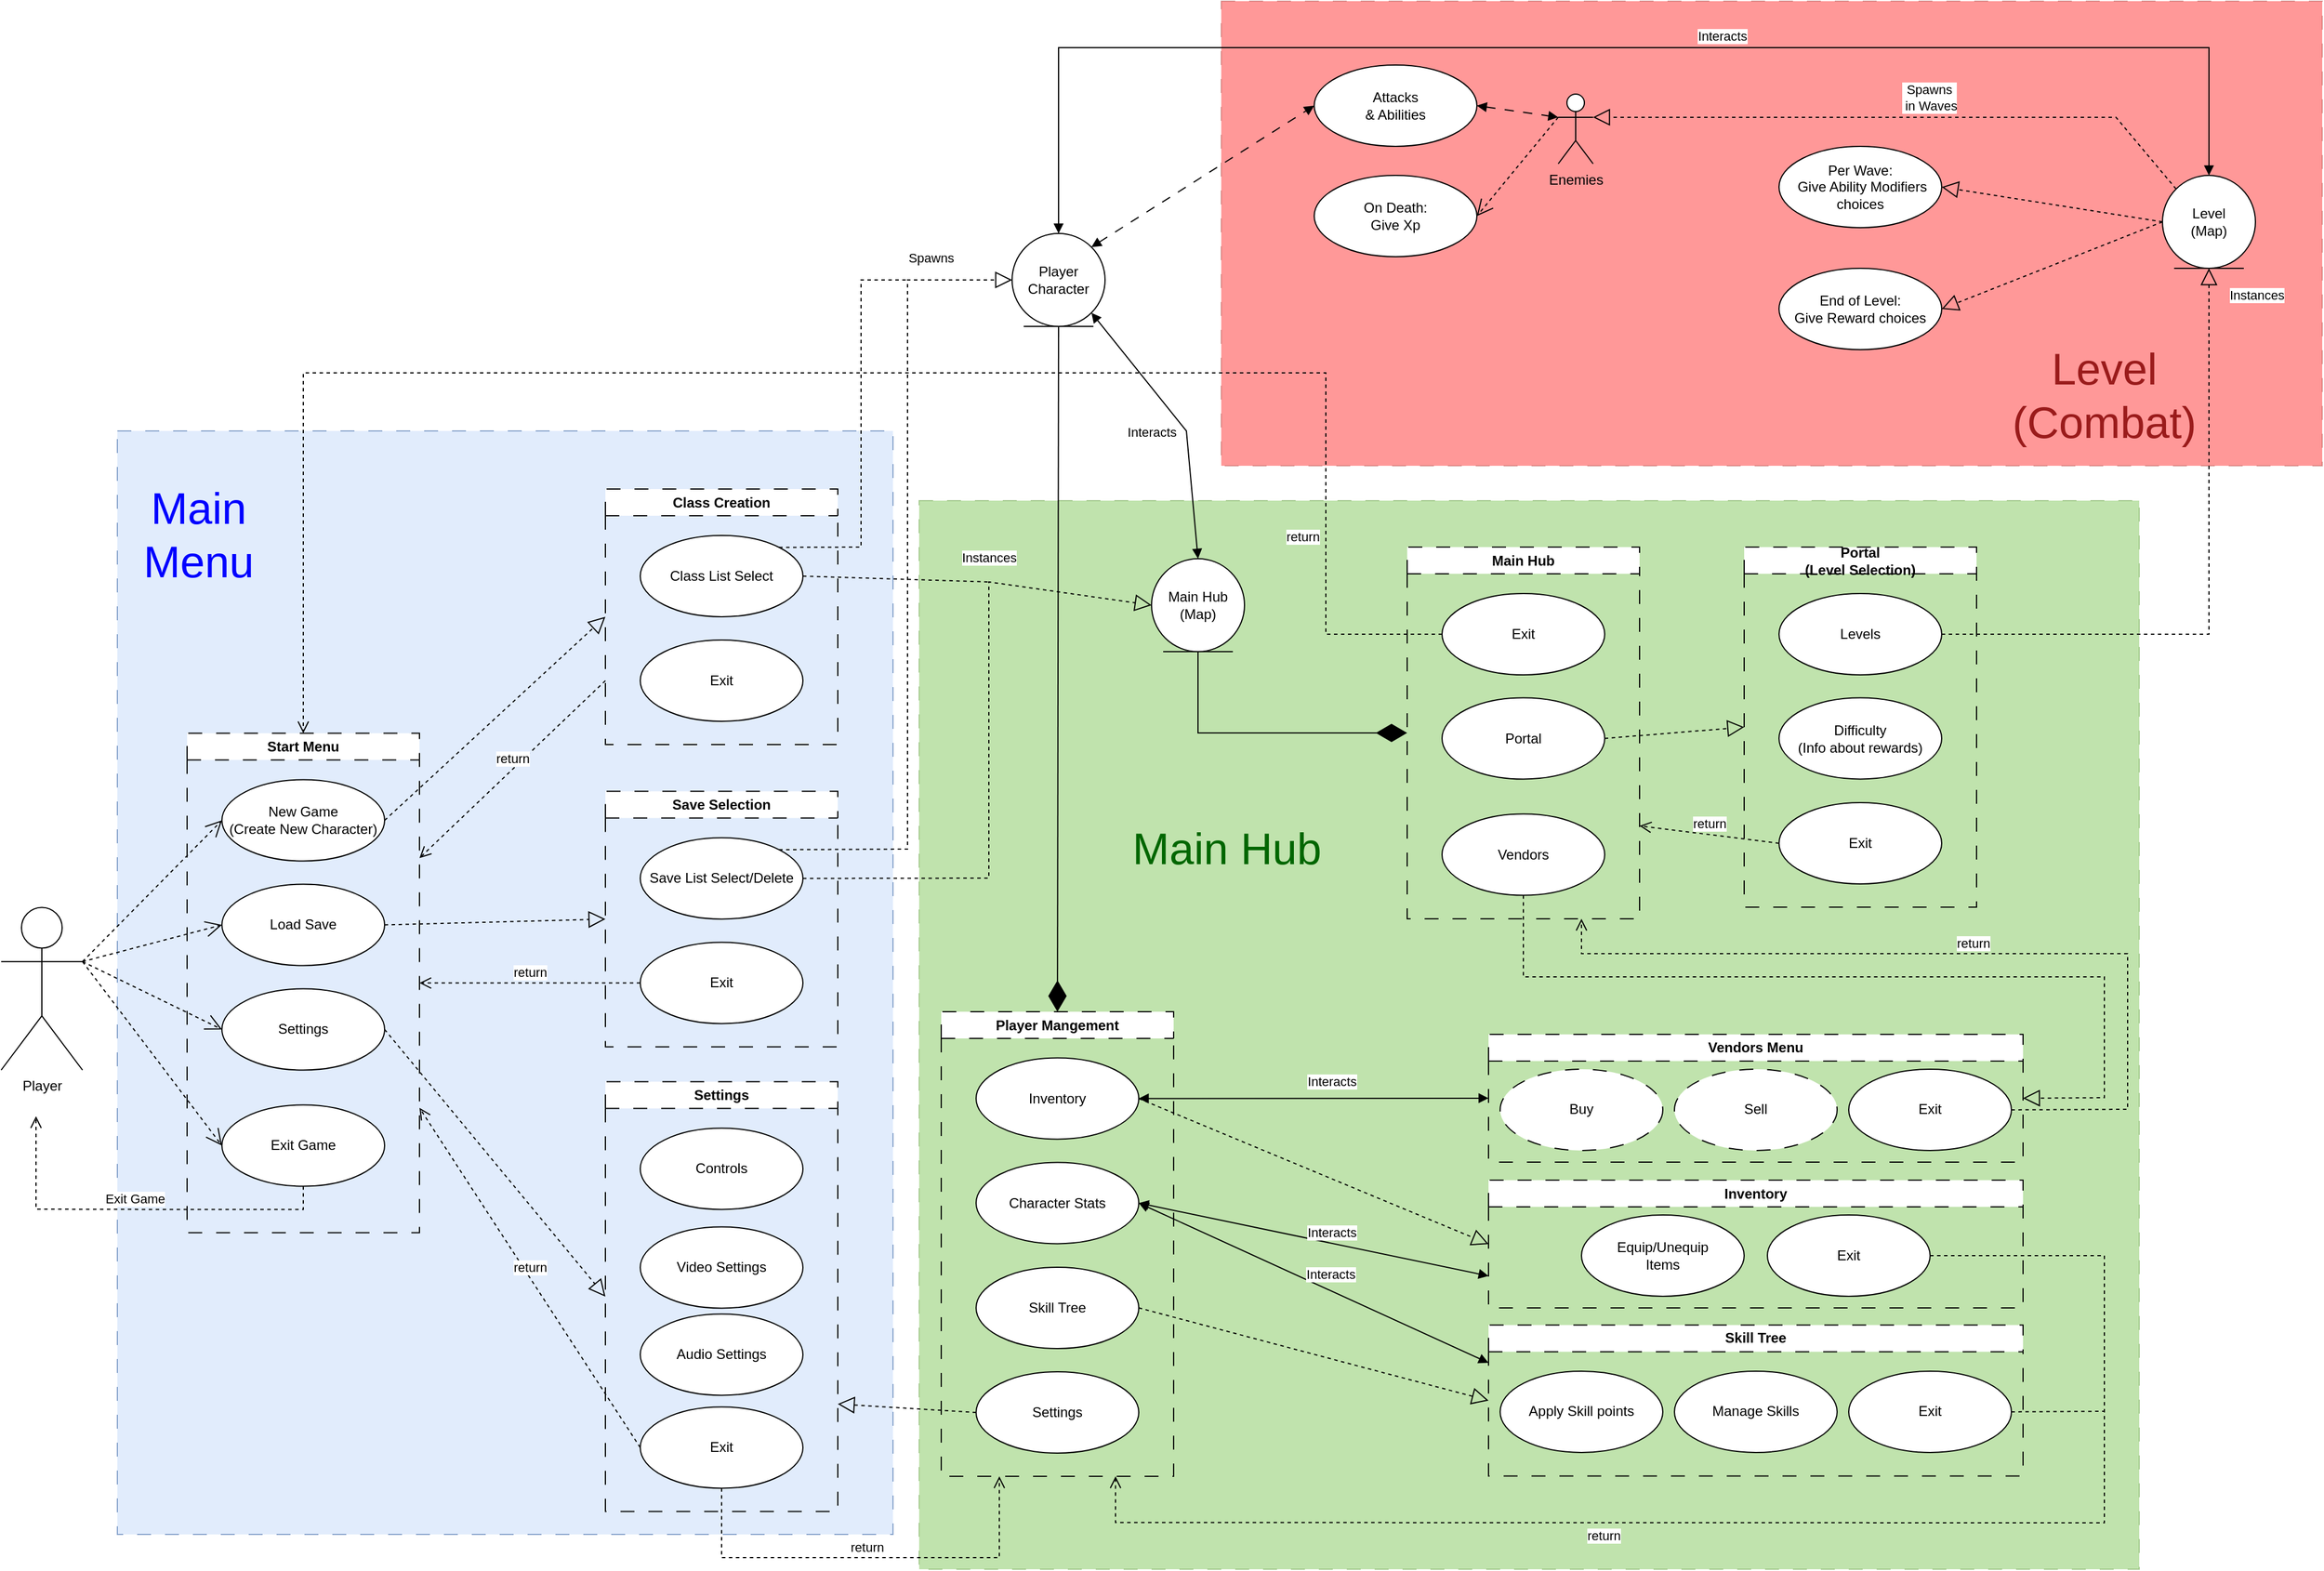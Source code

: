 <mxfile version="27.2.0">
  <diagram name="Page-1" id="0xy9BX1AXGK12UW21h1A">
    <mxGraphModel dx="2279" dy="1951" grid="1" gridSize="10" guides="1" tooltips="1" connect="1" arrows="1" fold="1" page="1" pageScale="1" pageWidth="850" pageHeight="1100" background="none" math="0" shadow="0">
      <root>
        <mxCell id="0" />
        <mxCell id="1" parent="0" />
        <mxCell id="WXajG86nlJNuukF4hP11-169" value="" style="rounded=0;whiteSpace=wrap;html=1;dashed=1;dashPattern=12 12;fillColor=#dae8fc;strokeColor=#6c8ebf;shadow=0;fillStyle=auto;glass=0;opacity=80;" vertex="1" parent="1">
          <mxGeometry x="80" y="-110" width="667.5" height="950" as="geometry" />
        </mxCell>
        <mxCell id="WXajG86nlJNuukF4hP11-168" value="" style="rounded=0;whiteSpace=wrap;html=1;dashed=1;dashPattern=12 12;fillColor=#FF3333;strokeColor=#b85450;shadow=0;fillStyle=auto;glass=0;opacity=50;" vertex="1" parent="1">
          <mxGeometry x="1030" y="-480" width="947.5" height="400" as="geometry" />
        </mxCell>
        <mxCell id="WXajG86nlJNuukF4hP11-167" value="" style="rounded=0;whiteSpace=wrap;html=1;dashed=1;dashPattern=12 12;fillColor=#97D077;strokeColor=#82b366;shadow=0;fillStyle=auto;glass=0;opacity=60;textOpacity=80;" vertex="1" parent="1">
          <mxGeometry x="770" y="-50" width="1050" height="920" as="geometry" />
        </mxCell>
        <mxCell id="WXajG86nlJNuukF4hP11-1" value="Player" style="shape=umlActor;verticalLabelPosition=bottom;verticalAlign=top;html=1;outlineConnect=0;" vertex="1" parent="1">
          <mxGeometry x="-20" y="300.26" width="70" height="140" as="geometry" />
        </mxCell>
        <mxCell id="WXajG86nlJNuukF4hP11-16" value="Start Menu" style="swimlane;whiteSpace=wrap;html=1;dashed=1;dashPattern=12 12;" vertex="1" parent="1">
          <mxGeometry x="140" y="150.26" width="200" height="430" as="geometry">
            <mxRectangle x="200" y="150" width="100" height="30" as="alternateBounds" />
          </mxGeometry>
        </mxCell>
        <mxCell id="WXajG86nlJNuukF4hP11-7" value="New Game&lt;br&gt;(Create New Character)" style="ellipse;whiteSpace=wrap;html=1;" vertex="1" parent="WXajG86nlJNuukF4hP11-16">
          <mxGeometry x="30" y="40" width="140" height="70" as="geometry" />
        </mxCell>
        <mxCell id="WXajG86nlJNuukF4hP11-8" value="Load Save" style="ellipse;whiteSpace=wrap;html=1;" vertex="1" parent="WXajG86nlJNuukF4hP11-16">
          <mxGeometry x="30" y="130" width="140" height="70" as="geometry" />
        </mxCell>
        <mxCell id="WXajG86nlJNuukF4hP11-9" value="Settings" style="ellipse;whiteSpace=wrap;html=1;" vertex="1" parent="WXajG86nlJNuukF4hP11-16">
          <mxGeometry x="30" y="220" width="140" height="70" as="geometry" />
        </mxCell>
        <mxCell id="WXajG86nlJNuukF4hP11-10" value="Exit Game" style="ellipse;whiteSpace=wrap;html=1;" vertex="1" parent="WXajG86nlJNuukF4hP11-16">
          <mxGeometry x="30" y="320" width="140" height="70" as="geometry" />
        </mxCell>
        <mxCell id="WXajG86nlJNuukF4hP11-18" value="Class Creation" style="swimlane;whiteSpace=wrap;html=1;dashed=1;dashPattern=12 12;" vertex="1" parent="1">
          <mxGeometry x="500" y="-60" width="200" height="220" as="geometry">
            <mxRectangle x="480" y="100" width="100" height="30" as="alternateBounds" />
          </mxGeometry>
        </mxCell>
        <mxCell id="WXajG86nlJNuukF4hP11-19" value="Class List Select" style="ellipse;whiteSpace=wrap;html=1;" vertex="1" parent="WXajG86nlJNuukF4hP11-18">
          <mxGeometry x="30" y="40" width="140" height="70" as="geometry" />
        </mxCell>
        <mxCell id="WXajG86nlJNuukF4hP11-20" value="Exit" style="ellipse;whiteSpace=wrap;html=1;" vertex="1" parent="WXajG86nlJNuukF4hP11-18">
          <mxGeometry x="30" y="130" width="140" height="70" as="geometry" />
        </mxCell>
        <mxCell id="WXajG86nlJNuukF4hP11-24" value="" style="endArrow=block;dashed=1;endFill=0;endSize=12;html=1;rounded=0;entryX=0;entryY=0.5;entryDx=0;entryDy=0;exitX=1;exitY=0.5;exitDx=0;exitDy=0;" edge="1" parent="1" source="WXajG86nlJNuukF4hP11-7" target="WXajG86nlJNuukF4hP11-18">
          <mxGeometry width="160" relative="1" as="geometry">
            <mxPoint x="360" y="340" as="sourcePoint" />
            <mxPoint x="520" y="340" as="targetPoint" />
          </mxGeometry>
        </mxCell>
        <mxCell id="WXajG86nlJNuukF4hP11-25" value="Save Selection" style="swimlane;whiteSpace=wrap;html=1;dashed=1;dashPattern=12 12;" vertex="1" parent="1">
          <mxGeometry x="500" y="200.26" width="200" height="220" as="geometry">
            <mxRectangle x="500" y="190" width="100" height="30" as="alternateBounds" />
          </mxGeometry>
        </mxCell>
        <mxCell id="WXajG86nlJNuukF4hP11-26" value="Save List Select/Delete" style="ellipse;whiteSpace=wrap;html=1;" vertex="1" parent="WXajG86nlJNuukF4hP11-25">
          <mxGeometry x="30" y="40" width="140" height="70" as="geometry" />
        </mxCell>
        <mxCell id="WXajG86nlJNuukF4hP11-27" value="Exit" style="ellipse;whiteSpace=wrap;html=1;" vertex="1" parent="WXajG86nlJNuukF4hP11-25">
          <mxGeometry x="30" y="130" width="140" height="70" as="geometry" />
        </mxCell>
        <mxCell id="WXajG86nlJNuukF4hP11-28" value="" style="endArrow=block;dashed=1;endFill=0;endSize=12;html=1;rounded=0;entryX=0;entryY=0.5;entryDx=0;entryDy=0;exitX=1;exitY=0.5;exitDx=0;exitDy=0;" edge="1" parent="1" target="WXajG86nlJNuukF4hP11-25" source="WXajG86nlJNuukF4hP11-8">
          <mxGeometry width="160" relative="1" as="geometry">
            <mxPoint x="560" y="575" as="sourcePoint" />
            <mxPoint x="710" y="690" as="targetPoint" />
          </mxGeometry>
        </mxCell>
        <mxCell id="WXajG86nlJNuukF4hP11-30" value="Settings" style="swimlane;whiteSpace=wrap;html=1;dashed=1;dashPattern=12 12;" vertex="1" parent="1">
          <mxGeometry x="500" y="450.26" width="200" height="370" as="geometry">
            <mxRectangle x="500" y="440" width="100" height="30" as="alternateBounds" />
          </mxGeometry>
        </mxCell>
        <mxCell id="WXajG86nlJNuukF4hP11-31" value="Controls" style="ellipse;whiteSpace=wrap;html=1;" vertex="1" parent="WXajG86nlJNuukF4hP11-30">
          <mxGeometry x="30" y="40" width="140" height="70" as="geometry" />
        </mxCell>
        <mxCell id="WXajG86nlJNuukF4hP11-32" value="Exit" style="ellipse;whiteSpace=wrap;html=1;" vertex="1" parent="WXajG86nlJNuukF4hP11-30">
          <mxGeometry x="30" y="280" width="140" height="70" as="geometry" />
        </mxCell>
        <mxCell id="WXajG86nlJNuukF4hP11-34" value="Video Settings" style="ellipse;whiteSpace=wrap;html=1;" vertex="1" parent="WXajG86nlJNuukF4hP11-30">
          <mxGeometry x="30" y="125" width="140" height="70" as="geometry" />
        </mxCell>
        <mxCell id="WXajG86nlJNuukF4hP11-35" value="Audio Settings" style="ellipse;whiteSpace=wrap;html=1;" vertex="1" parent="WXajG86nlJNuukF4hP11-30">
          <mxGeometry x="30" y="200" width="140" height="70" as="geometry" />
        </mxCell>
        <mxCell id="WXajG86nlJNuukF4hP11-33" value="" style="endArrow=block;dashed=1;endFill=0;endSize=12;html=1;rounded=0;entryX=0;entryY=0.5;entryDx=0;entryDy=0;exitX=1;exitY=0.5;exitDx=0;exitDy=0;" edge="1" parent="1" target="WXajG86nlJNuukF4hP11-30" source="WXajG86nlJNuukF4hP11-9">
          <mxGeometry width="160" relative="1" as="geometry">
            <mxPoint x="390" y="565" as="sourcePoint" />
            <mxPoint x="730" y="940" as="targetPoint" />
          </mxGeometry>
        </mxCell>
        <mxCell id="WXajG86nlJNuukF4hP11-36" value="return" style="html=1;verticalAlign=bottom;endArrow=open;dashed=1;endSize=8;curved=0;rounded=0;exitX=0;exitY=0.5;exitDx=0;exitDy=0;entryX=1;entryY=0.5;entryDx=0;entryDy=0;" edge="1" parent="1" source="WXajG86nlJNuukF4hP11-27" target="WXajG86nlJNuukF4hP11-16">
          <mxGeometry relative="1" as="geometry">
            <mxPoint x="480" y="420" as="sourcePoint" />
            <mxPoint x="400" y="420" as="targetPoint" />
          </mxGeometry>
        </mxCell>
        <mxCell id="WXajG86nlJNuukF4hP11-37" value="return" style="html=1;verticalAlign=bottom;endArrow=open;dashed=1;endSize=8;curved=0;rounded=0;exitX=0;exitY=0.5;exitDx=0;exitDy=0;entryX=1;entryY=0.75;entryDx=0;entryDy=0;" edge="1" parent="1" source="WXajG86nlJNuukF4hP11-32" target="WXajG86nlJNuukF4hP11-16">
          <mxGeometry relative="1" as="geometry">
            <mxPoint x="540" y="720" as="sourcePoint" />
            <mxPoint x="410" y="730" as="targetPoint" />
          </mxGeometry>
        </mxCell>
        <mxCell id="WXajG86nlJNuukF4hP11-38" value="Main Hub" style="swimlane;whiteSpace=wrap;html=1;dashed=1;dashPattern=12 12;startSize=23;" vertex="1" parent="1">
          <mxGeometry x="1190" y="-10" width="200" height="320" as="geometry">
            <mxRectangle x="480" y="100" width="100" height="30" as="alternateBounds" />
          </mxGeometry>
        </mxCell>
        <mxCell id="WXajG86nlJNuukF4hP11-39" value="Vendors" style="ellipse;whiteSpace=wrap;html=1;" vertex="1" parent="WXajG86nlJNuukF4hP11-38">
          <mxGeometry x="30" y="229.74" width="140" height="70" as="geometry" />
        </mxCell>
        <mxCell id="WXajG86nlJNuukF4hP11-69" value="Exit" style="ellipse;whiteSpace=wrap;html=1;" vertex="1" parent="WXajG86nlJNuukF4hP11-38">
          <mxGeometry x="30" y="40" width="140" height="70" as="geometry" />
        </mxCell>
        <mxCell id="WXajG86nlJNuukF4hP11-40" value="Portal" style="ellipse;whiteSpace=wrap;html=1;" vertex="1" parent="WXajG86nlJNuukF4hP11-38">
          <mxGeometry x="30" y="129.74" width="140" height="70" as="geometry" />
        </mxCell>
        <mxCell id="WXajG86nlJNuukF4hP11-41" value="return" style="html=1;verticalAlign=bottom;endArrow=open;dashed=1;endSize=8;curved=0;rounded=0;exitX=0;exitY=0.75;exitDx=0;exitDy=0;entryX=1;entryY=0.25;entryDx=0;entryDy=0;" edge="1" parent="1" source="WXajG86nlJNuukF4hP11-18" target="WXajG86nlJNuukF4hP11-16">
          <mxGeometry relative="1" as="geometry">
            <mxPoint x="590" y="230" as="sourcePoint" />
            <mxPoint x="460" y="240" as="targetPoint" />
          </mxGeometry>
        </mxCell>
        <mxCell id="WXajG86nlJNuukF4hP11-42" value="Player Character" style="ellipse;shape=umlEntity;whiteSpace=wrap;html=1;" vertex="1" parent="1">
          <mxGeometry x="850" y="-280" width="80" height="80" as="geometry" />
        </mxCell>
        <mxCell id="WXajG86nlJNuukF4hP11-43" value="Main Hub&lt;br&gt;(Map)" style="ellipse;shape=umlEntity;whiteSpace=wrap;html=1;" vertex="1" parent="1">
          <mxGeometry x="970" width="80" height="80" as="geometry" />
        </mxCell>
        <mxCell id="WXajG86nlJNuukF4hP11-44" value="" style="endArrow=open;endSize=12;dashed=1;html=1;rounded=0;entryX=0;entryY=0.5;entryDx=0;entryDy=0;exitX=1;exitY=0.333;exitDx=0;exitDy=0;exitPerimeter=0;" edge="1" parent="1" source="WXajG86nlJNuukF4hP11-1" target="WXajG86nlJNuukF4hP11-7">
          <mxGeometry x="0.466" y="67" width="160" relative="1" as="geometry">
            <mxPoint y="230.26" as="sourcePoint" />
            <mxPoint x="160" y="230.26" as="targetPoint" />
            <mxPoint as="offset" />
          </mxGeometry>
        </mxCell>
        <mxCell id="WXajG86nlJNuukF4hP11-45" value="" style="endArrow=open;endSize=12;dashed=1;html=1;rounded=0;entryX=0;entryY=0.5;entryDx=0;entryDy=0;exitX=1;exitY=0.333;exitDx=0;exitDy=0;exitPerimeter=0;" edge="1" parent="1" source="WXajG86nlJNuukF4hP11-1" target="WXajG86nlJNuukF4hP11-8">
          <mxGeometry width="160" relative="1" as="geometry">
            <mxPoint x="90" y="492.26" as="sourcePoint" />
            <mxPoint x="210" y="370.26" as="targetPoint" />
          </mxGeometry>
        </mxCell>
        <mxCell id="WXajG86nlJNuukF4hP11-46" value="" style="endArrow=open;endSize=12;dashed=1;html=1;rounded=0;entryX=0;entryY=0.5;entryDx=0;entryDy=0;exitX=1;exitY=0.333;exitDx=0;exitDy=0;exitPerimeter=0;" edge="1" parent="1" source="WXajG86nlJNuukF4hP11-1" target="WXajG86nlJNuukF4hP11-9">
          <mxGeometry width="160" relative="1" as="geometry">
            <mxPoint x="60" y="380.26" as="sourcePoint" />
            <mxPoint x="260" y="390.26" as="targetPoint" />
          </mxGeometry>
        </mxCell>
        <mxCell id="WXajG86nlJNuukF4hP11-47" value="" style="endArrow=open;endSize=12;dashed=1;html=1;rounded=0;entryX=0;entryY=0.5;entryDx=0;entryDy=0;exitX=1;exitY=0.333;exitDx=0;exitDy=0;exitPerimeter=0;" edge="1" parent="1" source="WXajG86nlJNuukF4hP11-1" target="WXajG86nlJNuukF4hP11-10">
          <mxGeometry width="160" relative="1" as="geometry">
            <mxPoint x="100" y="492.26" as="sourcePoint" />
            <mxPoint x="220" y="460.26" as="targetPoint" />
          </mxGeometry>
        </mxCell>
        <mxCell id="WXajG86nlJNuukF4hP11-48" value="Exit Game" style="html=1;verticalAlign=bottom;endArrow=open;dashed=1;endSize=8;curved=0;rounded=0;exitX=0.5;exitY=1;exitDx=0;exitDy=0;" edge="1" parent="1" source="WXajG86nlJNuukF4hP11-10">
          <mxGeometry relative="1" as="geometry">
            <mxPoint x="240" y="540.26" as="sourcePoint" />
            <mxPoint x="10" y="480" as="targetPoint" />
            <Array as="points">
              <mxPoint x="240" y="560.26" />
              <mxPoint x="130" y="560.26" />
              <mxPoint x="10" y="560" />
            </Array>
          </mxGeometry>
        </mxCell>
        <mxCell id="WXajG86nlJNuukF4hP11-56" value="" style="endArrow=block;dashed=1;endFill=0;endSize=12;html=1;rounded=0;entryX=0;entryY=0.5;entryDx=0;entryDy=0;exitX=1;exitY=0.5;exitDx=0;exitDy=0;" edge="1" parent="1" source="WXajG86nlJNuukF4hP11-26" target="WXajG86nlJNuukF4hP11-43">
          <mxGeometry width="160" relative="1" as="geometry">
            <mxPoint x="800" y="255" as="sourcePoint" />
            <mxPoint x="1112" y="192" as="targetPoint" />
            <Array as="points">
              <mxPoint x="830" y="275" />
              <mxPoint x="830" y="20" />
            </Array>
          </mxGeometry>
        </mxCell>
        <mxCell id="WXajG86nlJNuukF4hP11-62" value="Instances" style="edgeLabel;html=1;align=center;verticalAlign=middle;resizable=0;points=[];" vertex="1" connectable="0" parent="WXajG86nlJNuukF4hP11-56">
          <mxGeometry x="0.474" relative="1" as="geometry">
            <mxPoint y="-26" as="offset" />
          </mxGeometry>
        </mxCell>
        <mxCell id="WXajG86nlJNuukF4hP11-59" value="" style="endArrow=block;dashed=1;endFill=0;endSize=12;html=1;rounded=0;entryX=0;entryY=0.5;entryDx=0;entryDy=0;exitX=1;exitY=0;exitDx=0;exitDy=0;" edge="1" parent="1" source="WXajG86nlJNuukF4hP11-26" target="WXajG86nlJNuukF4hP11-42">
          <mxGeometry width="160" relative="1" as="geometry">
            <mxPoint x="780" y="375" as="sourcePoint" />
            <mxPoint x="910" y="220" as="targetPoint" />
            <Array as="points">
              <mxPoint x="760" y="250" />
              <mxPoint x="760" y="-240" />
            </Array>
          </mxGeometry>
        </mxCell>
        <mxCell id="WXajG86nlJNuukF4hP11-61" value="Spawns" style="edgeLabel;html=1;align=center;verticalAlign=middle;resizable=0;points=[];" vertex="1" connectable="0" parent="WXajG86nlJNuukF4hP11-59">
          <mxGeometry x="-0.067" relative="1" as="geometry">
            <mxPoint x="20" y="-298" as="offset" />
          </mxGeometry>
        </mxCell>
        <mxCell id="WXajG86nlJNuukF4hP11-64" value="" style="endArrow=block;startArrow=block;endFill=1;startFill=1;html=1;rounded=0;entryX=0.5;entryY=0;entryDx=0;entryDy=0;exitX=1;exitY=1;exitDx=0;exitDy=0;" edge="1" parent="1" source="WXajG86nlJNuukF4hP11-42" target="WXajG86nlJNuukF4hP11-43">
          <mxGeometry width="160" relative="1" as="geometry">
            <mxPoint x="950" y="310.26" as="sourcePoint" />
            <mxPoint x="1110" y="310.26" as="targetPoint" />
            <Array as="points">
              <mxPoint x="1000" y="-110" />
            </Array>
          </mxGeometry>
        </mxCell>
        <mxCell id="WXajG86nlJNuukF4hP11-162" value="&lt;div&gt;Interacts&lt;/div&gt;" style="edgeLabel;html=1;align=center;verticalAlign=middle;resizable=0;points=[];" vertex="1" connectable="0" parent="WXajG86nlJNuukF4hP11-64">
          <mxGeometry x="-0.238" y="-1" relative="1" as="geometry">
            <mxPoint x="-5" y="30" as="offset" />
          </mxGeometry>
        </mxCell>
        <mxCell id="WXajG86nlJNuukF4hP11-71" value="" style="endArrow=diamondThin;endFill=1;endSize=24;html=1;rounded=0;exitX=0.5;exitY=1;exitDx=0;exitDy=0;entryX=0.5;entryY=0;entryDx=0;entryDy=0;" edge="1" parent="1" source="WXajG86nlJNuukF4hP11-42" target="WXajG86nlJNuukF4hP11-72">
          <mxGeometry width="160" relative="1" as="geometry">
            <mxPoint x="809.02" y="620.26" as="sourcePoint" />
            <mxPoint x="859.02" y="800.26" as="targetPoint" />
          </mxGeometry>
        </mxCell>
        <mxCell id="WXajG86nlJNuukF4hP11-72" value="Player Mangement" style="swimlane;whiteSpace=wrap;html=1;dashed=1;dashPattern=12 12;startSize=23;" vertex="1" parent="1">
          <mxGeometry x="789.02" y="390" width="200" height="400" as="geometry">
            <mxRectangle x="730" y="420" width="100" height="30" as="alternateBounds" />
          </mxGeometry>
        </mxCell>
        <mxCell id="WXajG86nlJNuukF4hP11-74" value="Skill Tree" style="ellipse;whiteSpace=wrap;html=1;" vertex="1" parent="WXajG86nlJNuukF4hP11-72">
          <mxGeometry x="30" y="220" width="140" height="70" as="geometry" />
        </mxCell>
        <mxCell id="WXajG86nlJNuukF4hP11-75" value="Character Stats" style="ellipse;whiteSpace=wrap;html=1;" vertex="1" parent="WXajG86nlJNuukF4hP11-72">
          <mxGeometry x="30" y="129.74" width="140" height="70" as="geometry" />
        </mxCell>
        <mxCell id="WXajG86nlJNuukF4hP11-76" value="Settings" style="ellipse;whiteSpace=wrap;html=1;" vertex="1" parent="WXajG86nlJNuukF4hP11-72">
          <mxGeometry x="30" y="310" width="140" height="70" as="geometry" />
        </mxCell>
        <mxCell id="WXajG86nlJNuukF4hP11-73" value="Inventory" style="ellipse;whiteSpace=wrap;html=1;" vertex="1" parent="WXajG86nlJNuukF4hP11-72">
          <mxGeometry x="30" y="39.74" width="140" height="70" as="geometry" />
        </mxCell>
        <mxCell id="WXajG86nlJNuukF4hP11-81" value="" style="endArrow=block;dashed=1;endFill=0;endSize=12;html=1;rounded=0;entryX=1;entryY=0.75;entryDx=0;entryDy=0;exitX=0;exitY=0.5;exitDx=0;exitDy=0;" edge="1" parent="1" source="WXajG86nlJNuukF4hP11-76" target="WXajG86nlJNuukF4hP11-30">
          <mxGeometry width="160" relative="1" as="geometry">
            <mxPoint x="820" y="720" as="sourcePoint" />
            <mxPoint x="1090" y="950" as="targetPoint" />
          </mxGeometry>
        </mxCell>
        <mxCell id="WXajG86nlJNuukF4hP11-82" value="Vendors Menu" style="swimlane;whiteSpace=wrap;html=1;dashed=1;dashPattern=12 12;startSize=23;" vertex="1" parent="1">
          <mxGeometry x="1260" y="409.48" width="460" height="110" as="geometry">
            <mxRectangle x="480" y="100" width="100" height="30" as="alternateBounds" />
          </mxGeometry>
        </mxCell>
        <mxCell id="WXajG86nlJNuukF4hP11-84" value="Buy" style="ellipse;whiteSpace=wrap;html=1;dashed=1;dashPattern=12 12;" vertex="1" parent="WXajG86nlJNuukF4hP11-82">
          <mxGeometry x="10" y="30" width="140" height="70" as="geometry" />
        </mxCell>
        <mxCell id="WXajG86nlJNuukF4hP11-85" value="Sell" style="ellipse;whiteSpace=wrap;html=1;dashed=1;dashPattern=12 12;" vertex="1" parent="WXajG86nlJNuukF4hP11-82">
          <mxGeometry x="160" y="30.0" width="140" height="70" as="geometry" />
        </mxCell>
        <mxCell id="WXajG86nlJNuukF4hP11-102" value="Exit" style="ellipse;whiteSpace=wrap;html=1;" vertex="1" parent="WXajG86nlJNuukF4hP11-82">
          <mxGeometry x="310" y="30" width="140" height="70" as="geometry" />
        </mxCell>
        <mxCell id="WXajG86nlJNuukF4hP11-91" value="" style="endArrow=block;startArrow=block;endFill=1;startFill=1;html=1;rounded=0;exitX=1;exitY=0.5;exitDx=0;exitDy=0;entryX=0;entryY=0.5;entryDx=0;entryDy=0;" edge="1" parent="1" source="WXajG86nlJNuukF4hP11-73" target="WXajG86nlJNuukF4hP11-82">
          <mxGeometry width="160" relative="1" as="geometry">
            <mxPoint x="1040" y="419.74" as="sourcePoint" />
            <mxPoint x="1200" y="419.74" as="targetPoint" />
          </mxGeometry>
        </mxCell>
        <mxCell id="WXajG86nlJNuukF4hP11-92" value="Interacts" style="edgeLabel;html=1;align=center;verticalAlign=middle;resizable=0;points=[];" vertex="1" connectable="0" parent="WXajG86nlJNuukF4hP11-91">
          <mxGeometry x="0.1" y="-1" relative="1" as="geometry">
            <mxPoint y="-16" as="offset" />
          </mxGeometry>
        </mxCell>
        <mxCell id="WXajG86nlJNuukF4hP11-96" value="Skill Tree" style="swimlane;whiteSpace=wrap;html=1;dashed=1;dashPattern=12 12;startSize=23;" vertex="1" parent="1">
          <mxGeometry x="1260" y="659.74" width="460" height="130" as="geometry">
            <mxRectangle x="730" y="420" width="100" height="30" as="alternateBounds" />
          </mxGeometry>
        </mxCell>
        <mxCell id="WXajG86nlJNuukF4hP11-98" value="Manage Skills" style="ellipse;whiteSpace=wrap;html=1;" vertex="1" parent="WXajG86nlJNuukF4hP11-96">
          <mxGeometry x="160" y="39.74" width="140" height="70" as="geometry" />
        </mxCell>
        <mxCell id="WXajG86nlJNuukF4hP11-99" value="Exit" style="ellipse;whiteSpace=wrap;html=1;" vertex="1" parent="WXajG86nlJNuukF4hP11-96">
          <mxGeometry x="310" y="39.74" width="140" height="70" as="geometry" />
        </mxCell>
        <mxCell id="WXajG86nlJNuukF4hP11-100" value="Apply Skill points" style="ellipse;whiteSpace=wrap;html=1;" vertex="1" parent="WXajG86nlJNuukF4hP11-96">
          <mxGeometry x="10" y="39.74" width="140" height="70" as="geometry" />
        </mxCell>
        <mxCell id="WXajG86nlJNuukF4hP11-103" value="Inventory" style="swimlane;whiteSpace=wrap;html=1;dashed=1;dashPattern=12 12;startSize=23;" vertex="1" parent="1">
          <mxGeometry x="1260" y="535" width="460" height="110" as="geometry">
            <mxRectangle x="480" y="100" width="100" height="30" as="alternateBounds" />
          </mxGeometry>
        </mxCell>
        <mxCell id="WXajG86nlJNuukF4hP11-106" value="Exit" style="ellipse;whiteSpace=wrap;html=1;" vertex="1" parent="WXajG86nlJNuukF4hP11-103">
          <mxGeometry x="240" y="30" width="140" height="70" as="geometry" />
        </mxCell>
        <mxCell id="WXajG86nlJNuukF4hP11-117" value="Equip/Unequip&lt;br&gt;Items" style="ellipse;whiteSpace=wrap;html=1;" vertex="1" parent="WXajG86nlJNuukF4hP11-103">
          <mxGeometry x="80" y="30" width="140" height="70" as="geometry" />
        </mxCell>
        <mxCell id="WXajG86nlJNuukF4hP11-107" value="" style="endArrow=block;dashed=1;endFill=0;endSize=12;html=1;rounded=0;entryX=0;entryY=0.5;entryDx=0;entryDy=0;exitX=1;exitY=0.5;exitDx=0;exitDy=0;" edge="1" parent="1" source="WXajG86nlJNuukF4hP11-74" target="WXajG86nlJNuukF4hP11-96">
          <mxGeometry width="160" relative="1" as="geometry">
            <mxPoint x="1040" y="699.74" as="sourcePoint" />
            <mxPoint x="1230" y="929.74" as="targetPoint" />
          </mxGeometry>
        </mxCell>
        <mxCell id="WXajG86nlJNuukF4hP11-110" value="" style="endArrow=none;dashed=1;html=1;rounded=0;exitX=1;exitY=0.5;exitDx=0;exitDy=0;" edge="1" parent="1" source="WXajG86nlJNuukF4hP11-99">
          <mxGeometry width="50" height="50" relative="1" as="geometry">
            <mxPoint x="1850" y="709.74" as="sourcePoint" />
            <mxPoint x="1790" y="734" as="targetPoint" />
          </mxGeometry>
        </mxCell>
        <mxCell id="WXajG86nlJNuukF4hP11-111" value="" style="endArrow=block;startArrow=block;endFill=1;startFill=1;html=1;rounded=0;exitX=1;exitY=0.5;exitDx=0;exitDy=0;entryX=0;entryY=0.25;entryDx=0;entryDy=0;" edge="1" parent="1" source="WXajG86nlJNuukF4hP11-75" target="WXajG86nlJNuukF4hP11-96">
          <mxGeometry width="160" relative="1" as="geometry">
            <mxPoint x="1080" y="629.74" as="sourcePoint" />
            <mxPoint x="1191" y="629.74" as="targetPoint" />
          </mxGeometry>
        </mxCell>
        <mxCell id="WXajG86nlJNuukF4hP11-112" value="Interacts" style="edgeLabel;html=1;align=center;verticalAlign=middle;resizable=0;points=[];" vertex="1" connectable="0" parent="WXajG86nlJNuukF4hP11-111">
          <mxGeometry x="0.1" y="-1" relative="1" as="geometry">
            <mxPoint y="-16" as="offset" />
          </mxGeometry>
        </mxCell>
        <mxCell id="WXajG86nlJNuukF4hP11-118" value="" style="endArrow=block;dashed=1;endFill=0;endSize=12;html=1;rounded=0;entryX=0;entryY=0.5;entryDx=0;entryDy=0;exitX=1;exitY=0.5;exitDx=0;exitDy=0;" edge="1" parent="1" source="WXajG86nlJNuukF4hP11-73" target="WXajG86nlJNuukF4hP11-103">
          <mxGeometry width="160" relative="1" as="geometry">
            <mxPoint x="1040" y="529.74" as="sourcePoint" />
            <mxPoint x="1151" y="609.74" as="targetPoint" />
          </mxGeometry>
        </mxCell>
        <mxCell id="WXajG86nlJNuukF4hP11-119" value="" style="endArrow=block;startArrow=block;endFill=1;startFill=1;html=1;rounded=0;exitX=1;exitY=0.5;exitDx=0;exitDy=0;entryX=0;entryY=0.75;entryDx=0;entryDy=0;" edge="1" parent="1" source="WXajG86nlJNuukF4hP11-75" target="WXajG86nlJNuukF4hP11-103">
          <mxGeometry width="160" relative="1" as="geometry">
            <mxPoint x="1210" y="569.74" as="sourcePoint" />
            <mxPoint x="1321" y="707.74" as="targetPoint" />
          </mxGeometry>
        </mxCell>
        <mxCell id="WXajG86nlJNuukF4hP11-120" value="Interacts" style="edgeLabel;html=1;align=center;verticalAlign=middle;resizable=0;points=[];" vertex="1" connectable="0" parent="WXajG86nlJNuukF4hP11-119">
          <mxGeometry x="0.1" y="-1" relative="1" as="geometry">
            <mxPoint y="-10" as="offset" />
          </mxGeometry>
        </mxCell>
        <mxCell id="WXajG86nlJNuukF4hP11-121" value="Portal&lt;br&gt;(Level Selection)" style="swimlane;whiteSpace=wrap;html=1;dashed=1;dashPattern=12 12;startSize=23;" vertex="1" parent="1">
          <mxGeometry x="1480" y="-10.0" width="200" height="310" as="geometry">
            <mxRectangle x="480" y="100" width="100" height="30" as="alternateBounds" />
          </mxGeometry>
        </mxCell>
        <mxCell id="WXajG86nlJNuukF4hP11-122" value="Exit" style="ellipse;whiteSpace=wrap;html=1;" vertex="1" parent="WXajG86nlJNuukF4hP11-121">
          <mxGeometry x="30" y="220" width="140" height="70" as="geometry" />
        </mxCell>
        <mxCell id="WXajG86nlJNuukF4hP11-123" value="Levels" style="ellipse;whiteSpace=wrap;html=1;" vertex="1" parent="WXajG86nlJNuukF4hP11-121">
          <mxGeometry x="30" y="40" width="140" height="70" as="geometry" />
        </mxCell>
        <mxCell id="WXajG86nlJNuukF4hP11-124" value="Difficulty&lt;br&gt;(Info about rewards)" style="ellipse;whiteSpace=wrap;html=1;" vertex="1" parent="WXajG86nlJNuukF4hP11-121">
          <mxGeometry x="30" y="129.74" width="140" height="70" as="geometry" />
        </mxCell>
        <mxCell id="WXajG86nlJNuukF4hP11-126" value="" style="endArrow=block;dashed=1;endFill=0;endSize=12;html=1;rounded=0;entryX=0;entryY=0.5;entryDx=0;entryDy=0;exitX=1;exitY=0.5;exitDx=0;exitDy=0;" edge="1" parent="1" source="WXajG86nlJNuukF4hP11-40" target="WXajG86nlJNuukF4hP11-121">
          <mxGeometry width="160" relative="1" as="geometry">
            <mxPoint x="930" y="335" as="sourcePoint" />
            <mxPoint x="1120" y="330" as="targetPoint" />
          </mxGeometry>
        </mxCell>
        <mxCell id="WXajG86nlJNuukF4hP11-127" value="return" style="html=1;verticalAlign=bottom;endArrow=open;dashed=1;endSize=8;curved=0;rounded=0;exitX=0;exitY=0.5;exitDx=0;exitDy=0;entryX=1;entryY=0.75;entryDx=0;entryDy=0;" edge="1" parent="1" source="WXajG86nlJNuukF4hP11-122" target="WXajG86nlJNuukF4hP11-38">
          <mxGeometry relative="1" as="geometry">
            <mxPoint x="1570" y="672" as="sourcePoint" />
            <mxPoint x="1380" y="380" as="targetPoint" />
          </mxGeometry>
        </mxCell>
        <mxCell id="WXajG86nlJNuukF4hP11-132" value="Level&lt;br&gt;(Map)" style="ellipse;shape=umlEntity;whiteSpace=wrap;html=1;" vertex="1" parent="1">
          <mxGeometry x="1840" y="-330" width="80" height="80" as="geometry" />
        </mxCell>
        <mxCell id="WXajG86nlJNuukF4hP11-133" value="" style="endArrow=block;startArrow=block;endFill=1;startFill=1;html=1;rounded=0;exitX=0.5;exitY=0;exitDx=0;exitDy=0;entryX=0.5;entryY=0;entryDx=0;entryDy=0;" edge="1" parent="1" source="WXajG86nlJNuukF4hP11-42" target="WXajG86nlJNuukF4hP11-132">
          <mxGeometry width="160" relative="1" as="geometry">
            <mxPoint x="1380" y="-110" as="sourcePoint" />
            <mxPoint x="1540" y="-110" as="targetPoint" />
            <Array as="points">
              <mxPoint x="890" y="-440" />
              <mxPoint x="1880" y="-440" />
            </Array>
          </mxGeometry>
        </mxCell>
        <mxCell id="WXajG86nlJNuukF4hP11-134" value="Interacts" style="edgeLabel;html=1;align=center;verticalAlign=middle;resizable=0;points=[];" vertex="1" connectable="0" parent="WXajG86nlJNuukF4hP11-133">
          <mxGeometry x="0.231" y="1" relative="1" as="geometry">
            <mxPoint x="-45" y="-9" as="offset" />
          </mxGeometry>
        </mxCell>
        <mxCell id="WXajG86nlJNuukF4hP11-135" value="" style="endArrow=block;dashed=1;endFill=0;endSize=12;html=1;rounded=0;exitX=1;exitY=0.5;exitDx=0;exitDy=0;entryX=0.5;entryY=1;entryDx=0;entryDy=0;" edge="1" parent="1" source="WXajG86nlJNuukF4hP11-123" target="WXajG86nlJNuukF4hP11-132">
          <mxGeometry width="160" relative="1" as="geometry">
            <mxPoint x="1780" y="180" as="sourcePoint" />
            <mxPoint x="1840" y="-290" as="targetPoint" />
            <Array as="points">
              <mxPoint x="1880" y="65" />
            </Array>
          </mxGeometry>
        </mxCell>
        <mxCell id="WXajG86nlJNuukF4hP11-138" value="Instances" style="edgeLabel;html=1;align=center;verticalAlign=middle;resizable=0;points=[];" vertex="1" connectable="0" parent="WXajG86nlJNuukF4hP11-135">
          <mxGeometry x="0.037" relative="1" as="geometry">
            <mxPoint x="41" y="-240" as="offset" />
          </mxGeometry>
        </mxCell>
        <mxCell id="WXajG86nlJNuukF4hP11-141" value="return" style="html=1;verticalAlign=bottom;endArrow=open;dashed=1;endSize=8;curved=0;rounded=0;entryX=0.75;entryY=1;entryDx=0;entryDy=0;exitX=1;exitY=0.5;exitDx=0;exitDy=0;" edge="1" parent="1" source="WXajG86nlJNuukF4hP11-106" target="WXajG86nlJNuukF4hP11-72">
          <mxGeometry x="0.275" y="20" relative="1" as="geometry">
            <mxPoint x="1620" y="619.74" as="sourcePoint" />
            <mxPoint x="1670" y="569.74" as="targetPoint" />
            <Array as="points">
              <mxPoint x="1790" y="600" />
              <mxPoint x="1790" y="830" />
              <mxPoint x="939" y="829.74" />
            </Array>
            <mxPoint x="-1" as="offset" />
          </mxGeometry>
        </mxCell>
        <mxCell id="WXajG86nlJNuukF4hP11-142" value="&lt;div&gt;Enemies&lt;/div&gt;" style="shape=umlActor;verticalLabelPosition=bottom;verticalAlign=top;html=1;" vertex="1" parent="1">
          <mxGeometry x="1320" y="-400" width="30" height="60" as="geometry" />
        </mxCell>
        <mxCell id="WXajG86nlJNuukF4hP11-143" value="&lt;div&gt;Attacks&lt;/div&gt;&amp;amp; Abilities" style="ellipse;whiteSpace=wrap;html=1;" vertex="1" parent="1">
          <mxGeometry x="1110" y="-425" width="140" height="70" as="geometry" />
        </mxCell>
        <mxCell id="WXajG86nlJNuukF4hP11-144" value="On Death:&lt;br&gt;Give Xp" style="ellipse;whiteSpace=wrap;html=1;" vertex="1" parent="1">
          <mxGeometry x="1110" y="-330" width="140" height="70" as="geometry" />
        </mxCell>
        <mxCell id="WXajG86nlJNuukF4hP11-148" value="return" style="html=1;verticalAlign=bottom;endArrow=open;dashed=1;endSize=8;curved=0;rounded=0;exitX=0.5;exitY=1;exitDx=0;exitDy=0;entryX=0.25;entryY=1;entryDx=0;entryDy=0;" edge="1" parent="1" source="WXajG86nlJNuukF4hP11-32" target="WXajG86nlJNuukF4hP11-72">
          <mxGeometry relative="1" as="geometry">
            <mxPoint x="860" y="1312" as="sourcePoint" />
            <mxPoint x="670" y="1020" as="targetPoint" />
            <Array as="points">
              <mxPoint x="600" y="860" />
              <mxPoint x="839" y="860" />
            </Array>
          </mxGeometry>
        </mxCell>
        <mxCell id="WXajG86nlJNuukF4hP11-149" value="" style="endArrow=diamondThin;endFill=1;endSize=24;html=1;rounded=0;entryX=0;entryY=0.5;entryDx=0;entryDy=0;exitX=0.5;exitY=1;exitDx=0;exitDy=0;" edge="1" parent="1" source="WXajG86nlJNuukF4hP11-43" target="WXajG86nlJNuukF4hP11-38">
          <mxGeometry width="160" relative="1" as="geometry">
            <mxPoint x="840" y="40" as="sourcePoint" />
            <mxPoint x="1160" y="210" as="targetPoint" />
            <Array as="points">
              <mxPoint x="1010" y="150" />
            </Array>
          </mxGeometry>
        </mxCell>
        <mxCell id="WXajG86nlJNuukF4hP11-151" value="" style="endArrow=block;dashed=1;endFill=0;endSize=12;html=1;rounded=0;entryX=1;entryY=0.5;entryDx=0;entryDy=0;exitX=0.5;exitY=1;exitDx=0;exitDy=0;" edge="1" parent="1" source="WXajG86nlJNuukF4hP11-39" target="WXajG86nlJNuukF4hP11-82">
          <mxGeometry width="160" relative="1" as="geometry">
            <mxPoint x="1510" y="400" as="sourcePoint" />
            <mxPoint x="1689" y="400" as="targetPoint" />
            <Array as="points">
              <mxPoint x="1290" y="360" />
              <mxPoint x="1790" y="360" />
              <mxPoint x="1790" y="464" />
            </Array>
          </mxGeometry>
        </mxCell>
        <mxCell id="WXajG86nlJNuukF4hP11-153" value="return" style="html=1;verticalAlign=bottom;endArrow=open;dashed=1;endSize=8;curved=0;rounded=0;exitX=0;exitY=0.5;exitDx=0;exitDy=0;entryX=0.5;entryY=0;entryDx=0;entryDy=0;" edge="1" parent="1" source="WXajG86nlJNuukF4hP11-69" target="WXajG86nlJNuukF4hP11-16">
          <mxGeometry x="-0.769" y="20" relative="1" as="geometry">
            <mxPoint x="1560" y="-260" as="sourcePoint" />
            <mxPoint x="450" y="-160" as="targetPoint" />
            <Array as="points">
              <mxPoint x="1120" y="65" />
              <mxPoint x="1120" y="-160" />
              <mxPoint x="240" y="-160" />
            </Array>
            <mxPoint as="offset" />
          </mxGeometry>
        </mxCell>
        <mxCell id="WXajG86nlJNuukF4hP11-156" value="" style="endArrow=open;endSize=12;dashed=1;html=1;rounded=0;entryX=1;entryY=0.5;entryDx=0;entryDy=0;exitX=0;exitY=0.333;exitDx=0;exitDy=0;exitPerimeter=0;" edge="1" parent="1" source="WXajG86nlJNuukF4hP11-142" target="WXajG86nlJNuukF4hP11-144">
          <mxGeometry x="0.466" y="67" width="160" relative="1" as="geometry">
            <mxPoint x="1320" y="-305" as="sourcePoint" />
            <mxPoint x="1290" y="-185" as="targetPoint" />
            <mxPoint as="offset" />
          </mxGeometry>
        </mxCell>
        <mxCell id="WXajG86nlJNuukF4hP11-158" value="" style="endArrow=block;startArrow=block;endFill=1;startFill=1;html=1;rounded=0;dashed=1;dashPattern=8 8;entryX=0;entryY=0.5;entryDx=0;entryDy=0;exitX=1;exitY=0;exitDx=0;exitDy=0;" edge="1" parent="1" source="WXajG86nlJNuukF4hP11-42" target="WXajG86nlJNuukF4hP11-143">
          <mxGeometry width="160" relative="1" as="geometry">
            <mxPoint x="1110" y="550" as="sourcePoint" />
            <mxPoint x="1270" y="550" as="targetPoint" />
          </mxGeometry>
        </mxCell>
        <mxCell id="WXajG86nlJNuukF4hP11-159" value="" style="endArrow=block;startArrow=block;endFill=1;startFill=1;html=1;rounded=0;dashed=1;dashPattern=8 8;entryX=0;entryY=0.333;entryDx=0;entryDy=0;exitX=1;exitY=0.5;exitDx=0;exitDy=0;entryPerimeter=0;" edge="1" parent="1" source="WXajG86nlJNuukF4hP11-143" target="WXajG86nlJNuukF4hP11-142">
          <mxGeometry width="160" relative="1" as="geometry">
            <mxPoint x="980" y="-275" as="sourcePoint" />
            <mxPoint x="1541" y="-145" as="targetPoint" />
          </mxGeometry>
        </mxCell>
        <mxCell id="WXajG86nlJNuukF4hP11-164" value="" style="endArrow=none;dashed=1;html=1;rounded=0;exitX=1;exitY=0.5;exitDx=0;exitDy=0;" edge="1" parent="1" source="WXajG86nlJNuukF4hP11-19">
          <mxGeometry width="50" height="50" relative="1" as="geometry">
            <mxPoint x="730" y="20" as="sourcePoint" />
            <mxPoint x="830" y="20" as="targetPoint" />
          </mxGeometry>
        </mxCell>
        <mxCell id="WXajG86nlJNuukF4hP11-165" value="" style="endArrow=none;dashed=1;html=1;rounded=0;exitX=1;exitY=0;exitDx=0;exitDy=0;" edge="1" parent="1" source="WXajG86nlJNuukF4hP11-19">
          <mxGeometry width="50" height="50" relative="1" as="geometry">
            <mxPoint x="670" y="-105" as="sourcePoint" />
            <mxPoint x="760" y="-240" as="targetPoint" />
            <Array as="points">
              <mxPoint x="720" y="-10" />
              <mxPoint x="720" y="-240" />
            </Array>
          </mxGeometry>
        </mxCell>
        <mxCell id="WXajG86nlJNuukF4hP11-170" value="&lt;font&gt;Main Menu&lt;/font&gt;" style="text;html=1;align=center;verticalAlign=middle;whiteSpace=wrap;rounded=0;fontColor=#0000FF;fontSize=38;" vertex="1" parent="1">
          <mxGeometry x="100" y="-70" width="100" height="100" as="geometry" />
        </mxCell>
        <mxCell id="WXajG86nlJNuukF4hP11-171" value="&lt;font&gt;Level&lt;br&gt;(Combat)&lt;/font&gt;" style="text;html=1;align=center;verticalAlign=middle;whiteSpace=wrap;rounded=0;fontColor=#9A1B1B;fontSize=38;" vertex="1" parent="1">
          <mxGeometry x="1740" y="-190" width="100" height="100" as="geometry" />
        </mxCell>
        <mxCell id="WXajG86nlJNuukF4hP11-172" value="Main Hub" style="text;html=1;align=center;verticalAlign=middle;whiteSpace=wrap;rounded=0;fontColor=#006600;fontSize=38;" vertex="1" parent="1">
          <mxGeometry x="940" y="200" width="190" height="100" as="geometry" />
        </mxCell>
        <mxCell id="WXajG86nlJNuukF4hP11-173" value="" style="endArrow=block;dashed=1;endFill=0;endSize=12;html=1;rounded=0;entryX=1;entryY=0.333;entryDx=0;entryDy=0;entryPerimeter=0;exitX=0;exitY=0;exitDx=0;exitDy=0;" edge="1" parent="1" source="WXajG86nlJNuukF4hP11-132" target="WXajG86nlJNuukF4hP11-142">
          <mxGeometry width="160" relative="1" as="geometry">
            <mxPoint x="950" y="-180" as="sourcePoint" />
            <mxPoint x="1110" y="-180" as="targetPoint" />
            <Array as="points">
              <mxPoint x="1800" y="-380" />
            </Array>
          </mxGeometry>
        </mxCell>
        <mxCell id="WXajG86nlJNuukF4hP11-174" value="&lt;div&gt;Spawns&lt;/div&gt;&amp;nbsp;in Waves" style="edgeLabel;html=1;align=center;verticalAlign=middle;resizable=0;points=[];" vertex="1" connectable="0" parent="WXajG86nlJNuukF4hP11-173">
          <mxGeometry x="-0.283" y="-4" relative="1" as="geometry">
            <mxPoint x="-52" y="-13" as="offset" />
          </mxGeometry>
        </mxCell>
        <mxCell id="WXajG86nlJNuukF4hP11-175" value="" style="endArrow=block;dashed=1;endFill=0;endSize=12;html=1;rounded=0;entryX=1;entryY=0.5;entryDx=0;entryDy=0;exitX=0;exitY=0.5;exitDx=0;exitDy=0;" edge="1" parent="1" source="WXajG86nlJNuukF4hP11-132" target="WXajG86nlJNuukF4hP11-176">
          <mxGeometry width="160" relative="1" as="geometry">
            <mxPoint x="1840" y="-280" as="sourcePoint" />
            <mxPoint x="1790" y="-570" as="targetPoint" />
          </mxGeometry>
        </mxCell>
        <mxCell id="WXajG86nlJNuukF4hP11-176" value="Per Wave:&lt;br&gt;&amp;nbsp;Give Ability Modifiers choices" style="ellipse;whiteSpace=wrap;html=1;" vertex="1" parent="1">
          <mxGeometry x="1510" y="-355" width="140" height="70" as="geometry" />
        </mxCell>
        <mxCell id="WXajG86nlJNuukF4hP11-177" value="" style="endArrow=block;dashed=1;endFill=0;endSize=12;html=1;rounded=0;entryX=1;entryY=0.5;entryDx=0;entryDy=0;exitX=0;exitY=0.5;exitDx=0;exitDy=0;" edge="1" parent="1" target="WXajG86nlJNuukF4hP11-178" source="WXajG86nlJNuukF4hP11-132">
          <mxGeometry width="160" relative="1" as="geometry">
            <mxPoint x="1830" y="-175" as="sourcePoint" />
            <mxPoint x="1780" y="-465" as="targetPoint" />
          </mxGeometry>
        </mxCell>
        <mxCell id="WXajG86nlJNuukF4hP11-178" value="End of Level:&lt;br&gt;Give Reward choices" style="ellipse;whiteSpace=wrap;html=1;" vertex="1" parent="1">
          <mxGeometry x="1510" y="-250" width="140" height="70" as="geometry" />
        </mxCell>
        <mxCell id="WXajG86nlJNuukF4hP11-179" value="return" style="html=1;verticalAlign=bottom;endArrow=open;dashed=1;endSize=8;curved=0;rounded=0;exitX=1;exitY=0.5;exitDx=0;exitDy=0;entryX=0.75;entryY=1;entryDx=0;entryDy=0;" edge="1" parent="1" source="WXajG86nlJNuukF4hP11-102" target="WXajG86nlJNuukF4hP11-38">
          <mxGeometry relative="1" as="geometry">
            <mxPoint x="2200" y="380" as="sourcePoint" />
            <mxPoint x="2010" y="380" as="targetPoint" />
            <Array as="points">
              <mxPoint x="1810" y="474" />
              <mxPoint x="1810" y="340" />
              <mxPoint x="1340" y="340" />
            </Array>
          </mxGeometry>
        </mxCell>
      </root>
    </mxGraphModel>
  </diagram>
</mxfile>
